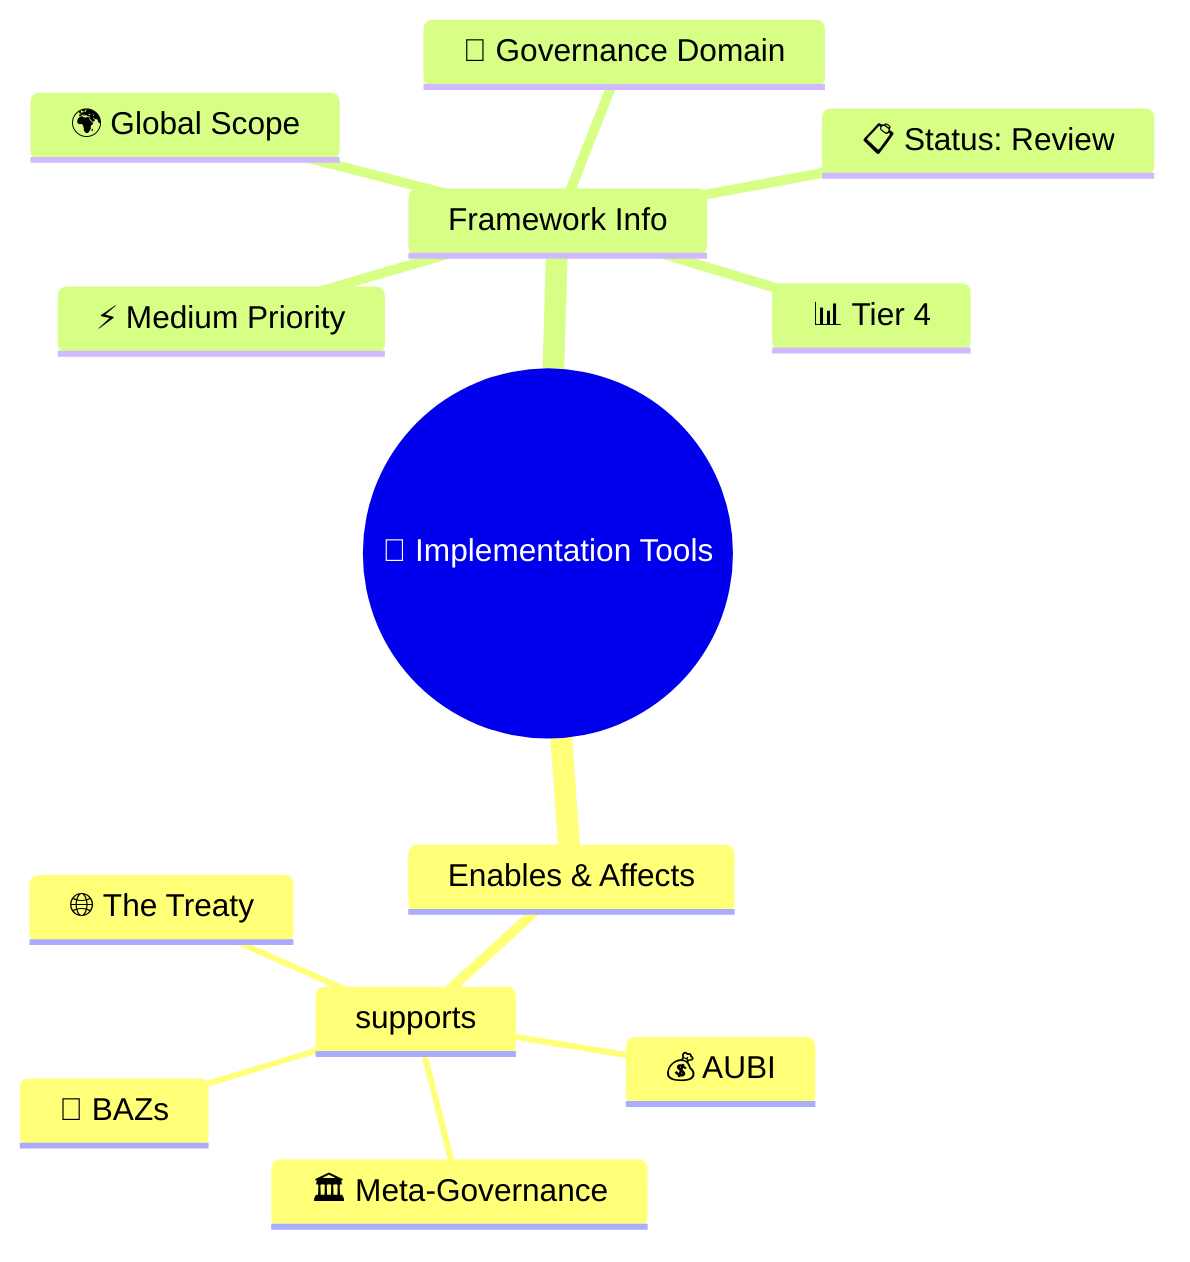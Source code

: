mindmap
  root(("🧰 Implementation Tools"))
    Enables & Affects
      supports
        🏛️ Meta-Governance
        🌐 The Treaty
        🏢 BAZs
        💰 AUBI
    Framework Info
      📊 Tier 4
      🎯 Governance Domain
      🌍 Global Scope
      ⚡ Medium Priority
      📋 Status: Review